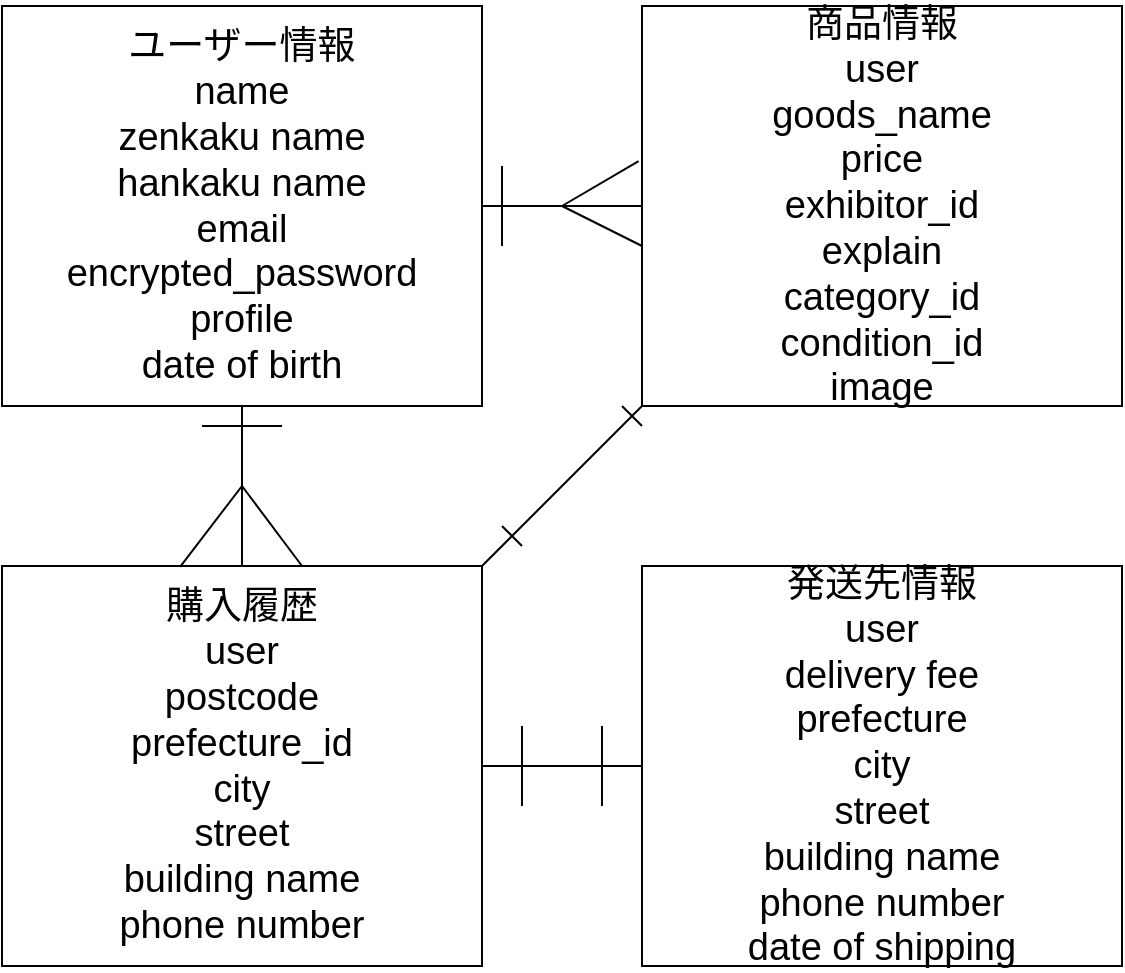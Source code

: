 <mxfile>
    <diagram id="_c77u8MzGn7pUaxRcE00" name="ページ1">
        <mxGraphModel dx="795" dy="897" grid="1" gridSize="10" guides="1" tooltips="1" connect="1" arrows="1" fold="1" page="1" pageScale="1" pageWidth="827" pageHeight="1169" math="0" shadow="0">
            <root>
                <mxCell id="0"/>
                <mxCell id="1" parent="0"/>
                <mxCell id="2" value="&lt;font style=&quot;font-size: 19px&quot;&gt;商品情報&lt;br&gt;user&lt;br&gt;goods_name&lt;br&gt;price&lt;br&gt;exhibitor_id&lt;br&gt;explain&lt;br&gt;category_id&lt;br&gt;condition_id&lt;br&gt;image&lt;br&gt;&lt;/font&gt;" style="rounded=0;whiteSpace=wrap;html=1;" parent="1" vertex="1">
                    <mxGeometry x="440" y="280" width="240" height="200" as="geometry"/>
                </mxCell>
                <mxCell id="3" value="&lt;font style=&quot;font-size: 19px&quot;&gt;ユーザー情報&lt;br&gt;name&lt;br&gt;zenkaku name&lt;br&gt;hankaku name&lt;br&gt;email&lt;br&gt;encrypted_password&lt;br&gt;profile&lt;br&gt;date of birth&lt;br&gt;&lt;/font&gt;" style="rounded=0;whiteSpace=wrap;html=1;" parent="1" vertex="1">
                    <mxGeometry x="120" y="280" width="240" height="200" as="geometry"/>
                </mxCell>
                <mxCell id="4" value="&lt;font style=&quot;font-size: 19px&quot;&gt;発送先情報&lt;br&gt;user&lt;br&gt;delivery fee&lt;br&gt;prefecture&lt;br&gt;city&lt;br&gt;street&lt;br&gt;building name&lt;br&gt;phone number&lt;br&gt;date of shipping&lt;br&gt;&lt;/font&gt;" style="rounded=0;whiteSpace=wrap;html=1;" parent="1" vertex="1">
                    <mxGeometry x="440" y="560" width="240" height="200" as="geometry"/>
                </mxCell>
                <mxCell id="6" value="" style="endArrow=none;html=1;entryX=0.5;entryY=1;entryDx=0;entryDy=0;exitX=0.5;exitY=0;exitDx=0;exitDy=0;" parent="1" source="5" target="3" edge="1">
                    <mxGeometry width="50" height="50" relative="1" as="geometry">
                        <mxPoint x="444" y="700" as="sourcePoint"/>
                        <mxPoint x="464" y="680" as="targetPoint"/>
                        <Array as="points"/>
                    </mxGeometry>
                </mxCell>
                <mxCell id="9" value="" style="endArrow=none;html=1;exitX=1;exitY=0.5;exitDx=0;exitDy=0;" parent="1" source="5" edge="1">
                    <mxGeometry width="50" height="50" relative="1" as="geometry">
                        <mxPoint x="404" y="640" as="sourcePoint"/>
                        <mxPoint x="440" y="660" as="targetPoint"/>
                    </mxGeometry>
                </mxCell>
                <mxCell id="10" value="" style="endArrow=none;html=1;exitX=1;exitY=0;exitDx=0;exitDy=0;entryX=0;entryY=1;entryDx=0;entryDy=0;" parent="1" target="2" edge="1" source="5">
                    <mxGeometry width="50" height="50" relative="1" as="geometry">
                        <mxPoint x="374" y="560" as="sourcePoint"/>
                        <mxPoint x="430" y="470" as="targetPoint"/>
                        <Array as="points"/>
                    </mxGeometry>
                </mxCell>
                <mxCell id="13" value="" style="endArrow=none;html=1;startArrow=none;" parent="1" edge="1" source="5">
                    <mxGeometry width="50" height="50" relative="1" as="geometry">
                        <mxPoint x="314" y="540" as="sourcePoint"/>
                        <mxPoint x="294" y="560" as="targetPoint"/>
                    </mxGeometry>
                </mxCell>
                <mxCell id="19" value="" style="endArrow=none;html=1;" parent="1" edge="1">
                    <mxGeometry width="50" height="50" relative="1" as="geometry">
                        <mxPoint x="380" y="550" as="sourcePoint"/>
                        <mxPoint x="370" y="540" as="targetPoint"/>
                    </mxGeometry>
                </mxCell>
                <mxCell id="20" value="" style="endArrow=none;html=1;" parent="1" edge="1">
                    <mxGeometry width="50" height="50" relative="1" as="geometry">
                        <mxPoint x="430" y="480" as="sourcePoint"/>
                        <mxPoint x="440" y="490" as="targetPoint"/>
                        <Array as="points">
                            <mxPoint x="430" y="480"/>
                        </Array>
                    </mxGeometry>
                </mxCell>
                <mxCell id="5" value="&lt;font style=&quot;font-size: 19px&quot;&gt;購入履歴&lt;br&gt;user&lt;br&gt;postcode&lt;br&gt;prefecture_id&lt;br&gt;city&lt;br&gt;street&lt;br&gt;building name&lt;br&gt;phone number&lt;br&gt;&lt;/font&gt;" style="rounded=0;whiteSpace=wrap;html=1;" parent="1" vertex="1">
                    <mxGeometry x="120" y="560" width="240" height="200" as="geometry"/>
                </mxCell>
                <mxCell id="27" value="" style="endArrow=none;html=1;exitX=1;exitY=0.5;exitDx=0;exitDy=0;entryX=0;entryY=0.5;entryDx=0;entryDy=0;" edge="1" parent="1" source="3" target="2">
                    <mxGeometry width="50" height="50" relative="1" as="geometry">
                        <mxPoint x="390" y="420" as="sourcePoint"/>
                        <mxPoint x="440" y="370" as="targetPoint"/>
                    </mxGeometry>
                </mxCell>
                <mxCell id="28" value="" style="endArrow=none;html=1;" edge="1" parent="1">
                    <mxGeometry width="50" height="50" relative="1" as="geometry">
                        <mxPoint x="370" y="400" as="sourcePoint"/>
                        <mxPoint x="370" y="360" as="targetPoint"/>
                    </mxGeometry>
                </mxCell>
                <mxCell id="29" value="" style="endArrow=none;html=1;entryX=-0.007;entryY=0.388;entryDx=0;entryDy=0;entryPerimeter=0;" edge="1" parent="1" target="2">
                    <mxGeometry width="50" height="50" relative="1" as="geometry">
                        <mxPoint x="400" y="380" as="sourcePoint"/>
                        <mxPoint x="430" y="360" as="targetPoint"/>
                    </mxGeometry>
                </mxCell>
                <mxCell id="30" value="" style="endArrow=none;html=1;" edge="1" parent="1">
                    <mxGeometry width="50" height="50" relative="1" as="geometry">
                        <mxPoint x="400" y="380" as="sourcePoint"/>
                        <mxPoint x="440" y="400" as="targetPoint"/>
                    </mxGeometry>
                </mxCell>
                <mxCell id="31" value="" style="endArrow=none;html=1;fontSize=20;exitX=0.371;exitY=0.002;exitDx=0;exitDy=0;exitPerimeter=0;" edge="1" parent="1" source="5">
                    <mxGeometry width="50" height="50" relative="1" as="geometry">
                        <mxPoint x="220" y="560" as="sourcePoint"/>
                        <mxPoint x="240" y="520" as="targetPoint"/>
                    </mxGeometry>
                </mxCell>
                <mxCell id="33" value="" style="endArrow=none;html=1;fontSize=20;" edge="1" parent="1">
                    <mxGeometry width="50" height="50" relative="1" as="geometry">
                        <mxPoint x="270" y="560" as="sourcePoint"/>
                        <mxPoint x="240" y="520" as="targetPoint"/>
                    </mxGeometry>
                </mxCell>
                <mxCell id="34" value="" style="endArrow=none;html=1;fontSize=20;" edge="1" parent="1">
                    <mxGeometry width="50" height="50" relative="1" as="geometry">
                        <mxPoint x="380" y="680" as="sourcePoint"/>
                        <mxPoint x="380" y="640" as="targetPoint"/>
                    </mxGeometry>
                </mxCell>
                <mxCell id="35" value="" style="endArrow=none;html=1;fontSize=20;" edge="1" parent="1">
                    <mxGeometry width="50" height="50" relative="1" as="geometry">
                        <mxPoint x="420" y="680" as="sourcePoint"/>
                        <mxPoint x="420" y="640" as="targetPoint"/>
                    </mxGeometry>
                </mxCell>
                <mxCell id="36" value="" style="endArrow=none;html=1;fontSize=20;" edge="1" parent="1">
                    <mxGeometry width="50" height="50" relative="1" as="geometry">
                        <mxPoint x="220" y="490" as="sourcePoint"/>
                        <mxPoint x="260" y="490" as="targetPoint"/>
                    </mxGeometry>
                </mxCell>
            </root>
        </mxGraphModel>
    </diagram>
</mxfile>